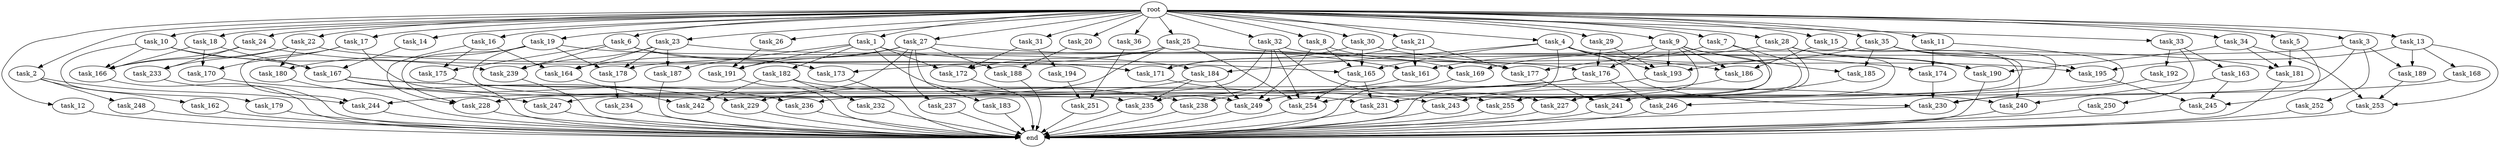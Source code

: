 digraph G {
  root [size="0.000000"];
  task_1 [size="102.400000"];
  task_2 [size="102.400000"];
  task_3 [size="102.400000"];
  task_4 [size="102.400000"];
  task_5 [size="102.400000"];
  task_6 [size="102.400000"];
  task_7 [size="102.400000"];
  task_8 [size="102.400000"];
  task_9 [size="102.400000"];
  task_10 [size="102.400000"];
  task_11 [size="102.400000"];
  task_12 [size="102.400000"];
  task_13 [size="102.400000"];
  task_14 [size="102.400000"];
  task_15 [size="102.400000"];
  task_16 [size="102.400000"];
  task_17 [size="102.400000"];
  task_18 [size="102.400000"];
  task_19 [size="102.400000"];
  task_20 [size="102.400000"];
  task_21 [size="102.400000"];
  task_22 [size="102.400000"];
  task_23 [size="102.400000"];
  task_24 [size="102.400000"];
  task_25 [size="102.400000"];
  task_26 [size="102.400000"];
  task_27 [size="102.400000"];
  task_28 [size="102.400000"];
  task_29 [size="102.400000"];
  task_30 [size="102.400000"];
  task_31 [size="102.400000"];
  task_32 [size="102.400000"];
  task_33 [size="102.400000"];
  task_34 [size="102.400000"];
  task_35 [size="102.400000"];
  task_36 [size="102.400000"];
  task_161 [size="80745385164.800003"];
  task_162 [size="13743895347.200001"];
  task_163 [size="30923764531.200001"];
  task_164 [size="67001489817.600006"];
  task_165 [size="186401580646.400024"];
  task_166 [size="55834574848.000000"];
  task_167 [size="63565515980.800003"];
  task_168 [size="13743895347.200001"];
  task_169 [size="55834574848.000000"];
  task_170 [size="77309411328.000000"];
  task_171 [size="158913789952.000000"];
  task_172 [size="100502234726.400009"];
  task_173 [size="140874927308.800018"];
  task_174 [size="58411555225.600006"];
  task_175 [size="127990025420.800003"];
  task_176 [size="86758339379.200012"];
  task_177 [size="146028888064.000000"];
  task_178 [size="77309411328.000000"];
  task_179 [size="13743895347.200001"];
  task_180 [size="17179869184.000000"];
  task_181 [size="100502234726.400009"];
  task_182 [size="42090679500.800003"];
  task_183 [size="3435973836.800000"];
  task_184 [size="17179869184.000000"];
  task_185 [size="21474836480.000000"];
  task_186 [size="72155450572.800003"];
  task_187 [size="63565515980.800003"];
  task_188 [size="89335319756.800003"];
  task_189 [size="55834574848.000000"];
  task_190 [size="53257594470.400002"];
  task_191 [size="131425999257.600006"];
  task_192 [size="30923764531.200001"];
  task_193 [size="55834574848.000000"];
  task_194 [size="3435973836.800000"];
  task_195 [size="76450417868.800003"];
  task_227 [size="66142496358.400002"];
  task_228 [size="196709502156.800018"];
  task_229 [size="76450417868.800003"];
  task_230 [size="131425999257.600006"];
  task_231 [size="85040352460.800003"];
  task_232 [size="42090679500.800003"];
  task_233 [size="34359738368.000000"];
  task_234 [size="13743895347.200001"];
  task_235 [size="123695058124.800003"];
  task_236 [size="76450417868.800003"];
  task_237 [size="3435973836.800000"];
  task_238 [size="63565515980.800003"];
  task_239 [size="121118077747.200012"];
  task_240 [size="38654705664.000000"];
  task_241 [size="15461882265.600000"];
  task_242 [size="84181359001.600006"];
  task_243 [size="162349763788.800018"];
  task_244 [size="97066260889.600006"];
  task_245 [size="72155450572.800003"];
  task_246 [size="17179869184.000000"];
  task_247 [size="24910810316.800003"];
  task_248 [size="13743895347.200001"];
  task_249 [size="180388626432.000000"];
  task_250 [size="30923764531.200001"];
  task_251 [size="139156940390.399994"];
  task_252 [size="42090679500.800003"];
  task_253 [size="77309411328.000000"];
  task_254 [size="134861973094.400009"];
  task_255 [size="162349763788.800018"];
  end [size="0.000000"];

  root -> task_1 [size="1.000000"];
  root -> task_2 [size="1.000000"];
  root -> task_3 [size="1.000000"];
  root -> task_4 [size="1.000000"];
  root -> task_5 [size="1.000000"];
  root -> task_6 [size="1.000000"];
  root -> task_7 [size="1.000000"];
  root -> task_8 [size="1.000000"];
  root -> task_9 [size="1.000000"];
  root -> task_10 [size="1.000000"];
  root -> task_11 [size="1.000000"];
  root -> task_12 [size="1.000000"];
  root -> task_13 [size="1.000000"];
  root -> task_14 [size="1.000000"];
  root -> task_15 [size="1.000000"];
  root -> task_16 [size="1.000000"];
  root -> task_17 [size="1.000000"];
  root -> task_18 [size="1.000000"];
  root -> task_19 [size="1.000000"];
  root -> task_20 [size="1.000000"];
  root -> task_21 [size="1.000000"];
  root -> task_22 [size="1.000000"];
  root -> task_23 [size="1.000000"];
  root -> task_24 [size="1.000000"];
  root -> task_25 [size="1.000000"];
  root -> task_26 [size="1.000000"];
  root -> task_27 [size="1.000000"];
  root -> task_28 [size="1.000000"];
  root -> task_29 [size="1.000000"];
  root -> task_30 [size="1.000000"];
  root -> task_31 [size="1.000000"];
  root -> task_32 [size="1.000000"];
  root -> task_33 [size="1.000000"];
  root -> task_34 [size="1.000000"];
  root -> task_35 [size="1.000000"];
  root -> task_36 [size="1.000000"];
  task_1 -> task_172 [size="411041792.000000"];
  task_1 -> task_176 [size="411041792.000000"];
  task_1 -> task_182 [size="411041792.000000"];
  task_1 -> task_187 [size="411041792.000000"];
  task_1 -> task_191 [size="411041792.000000"];
  task_1 -> task_231 [size="411041792.000000"];
  task_2 -> task_162 [size="134217728.000000"];
  task_2 -> task_244 [size="134217728.000000"];
  task_2 -> task_248 [size="134217728.000000"];
  task_3 -> task_178 [size="411041792.000000"];
  task_3 -> task_189 [size="411041792.000000"];
  task_3 -> task_230 [size="411041792.000000"];
  task_3 -> task_252 [size="411041792.000000"];
  task_4 -> task_165 [size="33554432.000000"];
  task_4 -> task_184 [size="33554432.000000"];
  task_4 -> task_190 [size="33554432.000000"];
  task_4 -> task_193 [size="33554432.000000"];
  task_4 -> task_230 [size="33554432.000000"];
  task_4 -> task_254 [size="33554432.000000"];
  task_5 -> task_181 [size="33554432.000000"];
  task_5 -> task_245 [size="33554432.000000"];
  task_6 -> task_165 [size="838860800.000000"];
  task_6 -> task_173 [size="838860800.000000"];
  task_6 -> task_175 [size="838860800.000000"];
  task_6 -> task_239 [size="838860800.000000"];
  task_7 -> task_177 [size="536870912.000000"];
  task_7 -> task_243 [size="536870912.000000"];
  task_7 -> task_255 [size="536870912.000000"];
  task_8 -> task_165 [size="411041792.000000"];
  task_8 -> task_169 [size="411041792.000000"];
  task_8 -> task_249 [size="411041792.000000"];
  task_9 -> task_169 [size="134217728.000000"];
  task_9 -> task_176 [size="134217728.000000"];
  task_9 -> task_185 [size="134217728.000000"];
  task_9 -> task_186 [size="134217728.000000"];
  task_9 -> task_193 [size="134217728.000000"];
  task_9 -> task_231 [size="134217728.000000"];
  task_9 -> task_255 [size="134217728.000000"];
  task_10 -> task_166 [size="134217728.000000"];
  task_10 -> task_167 [size="134217728.000000"];
  task_10 -> task_179 [size="134217728.000000"];
  task_10 -> task_239 [size="134217728.000000"];
  task_11 -> task_174 [size="33554432.000000"];
  task_11 -> task_246 [size="33554432.000000"];
  task_12 -> end [size="1.000000"];
  task_13 -> task_168 [size="134217728.000000"];
  task_13 -> task_189 [size="134217728.000000"];
  task_13 -> task_195 [size="134217728.000000"];
  task_13 -> task_253 [size="134217728.000000"];
  task_14 -> task_167 [size="411041792.000000"];
  task_15 -> task_186 [size="33554432.000000"];
  task_15 -> task_240 [size="33554432.000000"];
  task_16 -> task_164 [size="411041792.000000"];
  task_16 -> task_175 [size="411041792.000000"];
  task_16 -> task_228 [size="411041792.000000"];
  task_17 -> task_170 [size="679477248.000000"];
  task_17 -> task_244 [size="679477248.000000"];
  task_17 -> task_249 [size="679477248.000000"];
  task_18 -> task_166 [size="75497472.000000"];
  task_18 -> task_167 [size="75497472.000000"];
  task_18 -> task_170 [size="75497472.000000"];
  task_19 -> task_178 [size="134217728.000000"];
  task_19 -> task_180 [size="134217728.000000"];
  task_19 -> task_184 [size="134217728.000000"];
  task_19 -> task_228 [size="134217728.000000"];
  task_19 -> task_235 [size="134217728.000000"];
  task_20 -> task_188 [size="838860800.000000"];
  task_21 -> task_161 [size="679477248.000000"];
  task_21 -> task_171 [size="679477248.000000"];
  task_21 -> task_177 [size="679477248.000000"];
  task_22 -> task_166 [size="33554432.000000"];
  task_22 -> task_171 [size="33554432.000000"];
  task_22 -> task_180 [size="33554432.000000"];
  task_22 -> task_233 [size="33554432.000000"];
  task_23 -> task_164 [size="209715200.000000"];
  task_23 -> task_177 [size="209715200.000000"];
  task_23 -> task_178 [size="209715200.000000"];
  task_23 -> task_187 [size="209715200.000000"];
  task_23 -> task_239 [size="209715200.000000"];
  task_24 -> task_166 [size="301989888.000000"];
  task_24 -> task_171 [size="301989888.000000"];
  task_24 -> task_233 [size="301989888.000000"];
  task_25 -> task_172 [size="536870912.000000"];
  task_25 -> task_173 [size="536870912.000000"];
  task_25 -> task_174 [size="536870912.000000"];
  task_25 -> task_181 [size="536870912.000000"];
  task_25 -> task_228 [size="536870912.000000"];
  task_25 -> task_254 [size="536870912.000000"];
  task_26 -> task_191 [size="838860800.000000"];
  task_27 -> task_161 [size="33554432.000000"];
  task_27 -> task_164 [size="33554432.000000"];
  task_27 -> task_183 [size="33554432.000000"];
  task_27 -> task_188 [size="33554432.000000"];
  task_27 -> task_191 [size="33554432.000000"];
  task_27 -> task_237 [size="33554432.000000"];
  task_27 -> task_247 [size="33554432.000000"];
  task_28 -> task_161 [size="75497472.000000"];
  task_28 -> task_190 [size="75497472.000000"];
  task_28 -> task_227 [size="75497472.000000"];
  task_28 -> task_255 [size="75497472.000000"];
  task_29 -> task_176 [size="301989888.000000"];
  task_29 -> task_193 [size="301989888.000000"];
  task_30 -> task_165 [size="536870912.000000"];
  task_30 -> task_171 [size="536870912.000000"];
  task_30 -> task_186 [size="536870912.000000"];
  task_31 -> task_172 [size="33554432.000000"];
  task_31 -> task_194 [size="33554432.000000"];
  task_32 -> task_195 [size="536870912.000000"];
  task_32 -> task_227 [size="536870912.000000"];
  task_32 -> task_235 [size="536870912.000000"];
  task_32 -> task_236 [size="536870912.000000"];
  task_32 -> task_254 [size="536870912.000000"];
  task_33 -> task_163 [size="301989888.000000"];
  task_33 -> task_192 [size="301989888.000000"];
  task_33 -> task_250 [size="301989888.000000"];
  task_34 -> task_181 [size="411041792.000000"];
  task_34 -> task_190 [size="411041792.000000"];
  task_34 -> task_253 [size="411041792.000000"];
  task_35 -> task_185 [size="75497472.000000"];
  task_35 -> task_193 [size="75497472.000000"];
  task_35 -> task_195 [size="75497472.000000"];
  task_35 -> task_231 [size="75497472.000000"];
  task_35 -> task_241 [size="75497472.000000"];
  task_36 -> task_251 [size="679477248.000000"];
  task_161 -> task_238 [size="209715200.000000"];
  task_162 -> end [size="1.000000"];
  task_163 -> task_240 [size="134217728.000000"];
  task_163 -> task_245 [size="134217728.000000"];
  task_164 -> task_242 [size="411041792.000000"];
  task_165 -> task_231 [size="209715200.000000"];
  task_165 -> task_254 [size="209715200.000000"];
  task_166 -> end [size="1.000000"];
  task_167 -> task_236 [size="209715200.000000"];
  task_167 -> task_240 [size="209715200.000000"];
  task_167 -> task_243 [size="209715200.000000"];
  task_167 -> task_247 [size="209715200.000000"];
  task_168 -> task_228 [size="838860800.000000"];
  task_169 -> end [size="1.000000"];
  task_170 -> task_229 [size="209715200.000000"];
  task_171 -> task_255 [size="838860800.000000"];
  task_172 -> end [size="1.000000"];
  task_173 -> end [size="1.000000"];
  task_174 -> task_230 [size="301989888.000000"];
  task_175 -> end [size="1.000000"];
  task_176 -> task_244 [size="134217728.000000"];
  task_176 -> task_246 [size="134217728.000000"];
  task_176 -> task_249 [size="134217728.000000"];
  task_177 -> task_241 [size="75497472.000000"];
  task_178 -> task_234 [size="134217728.000000"];
  task_179 -> end [size="1.000000"];
  task_180 -> end [size="1.000000"];
  task_181 -> end [size="1.000000"];
  task_182 -> task_232 [size="411041792.000000"];
  task_182 -> task_238 [size="411041792.000000"];
  task_182 -> task_242 [size="411041792.000000"];
  task_183 -> end [size="1.000000"];
  task_184 -> task_229 [size="536870912.000000"];
  task_184 -> task_235 [size="536870912.000000"];
  task_184 -> task_249 [size="536870912.000000"];
  task_185 -> task_227 [size="33554432.000000"];
  task_186 -> task_243 [size="838860800.000000"];
  task_187 -> end [size="1.000000"];
  task_188 -> end [size="1.000000"];
  task_189 -> task_253 [size="209715200.000000"];
  task_190 -> end [size="1.000000"];
  task_191 -> end [size="1.000000"];
  task_192 -> task_230 [size="536870912.000000"];
  task_193 -> end [size="1.000000"];
  task_194 -> task_251 [size="679477248.000000"];
  task_195 -> task_245 [size="536870912.000000"];
  task_227 -> end [size="1.000000"];
  task_228 -> end [size="1.000000"];
  task_229 -> end [size="1.000000"];
  task_230 -> end [size="1.000000"];
  task_231 -> end [size="1.000000"];
  task_232 -> end [size="1.000000"];
  task_233 -> end [size="1.000000"];
  task_234 -> end [size="1.000000"];
  task_235 -> end [size="1.000000"];
  task_236 -> end [size="1.000000"];
  task_237 -> end [size="1.000000"];
  task_238 -> end [size="1.000000"];
  task_239 -> end [size="1.000000"];
  task_240 -> end [size="1.000000"];
  task_241 -> end [size="1.000000"];
  task_242 -> end [size="1.000000"];
  task_243 -> end [size="1.000000"];
  task_244 -> end [size="1.000000"];
  task_245 -> end [size="1.000000"];
  task_246 -> end [size="1.000000"];
  task_247 -> end [size="1.000000"];
  task_248 -> end [size="1.000000"];
  task_249 -> end [size="1.000000"];
  task_250 -> end [size="1.000000"];
  task_251 -> end [size="1.000000"];
  task_252 -> end [size="1.000000"];
  task_253 -> end [size="1.000000"];
  task_254 -> end [size="1.000000"];
  task_255 -> end [size="1.000000"];
}

